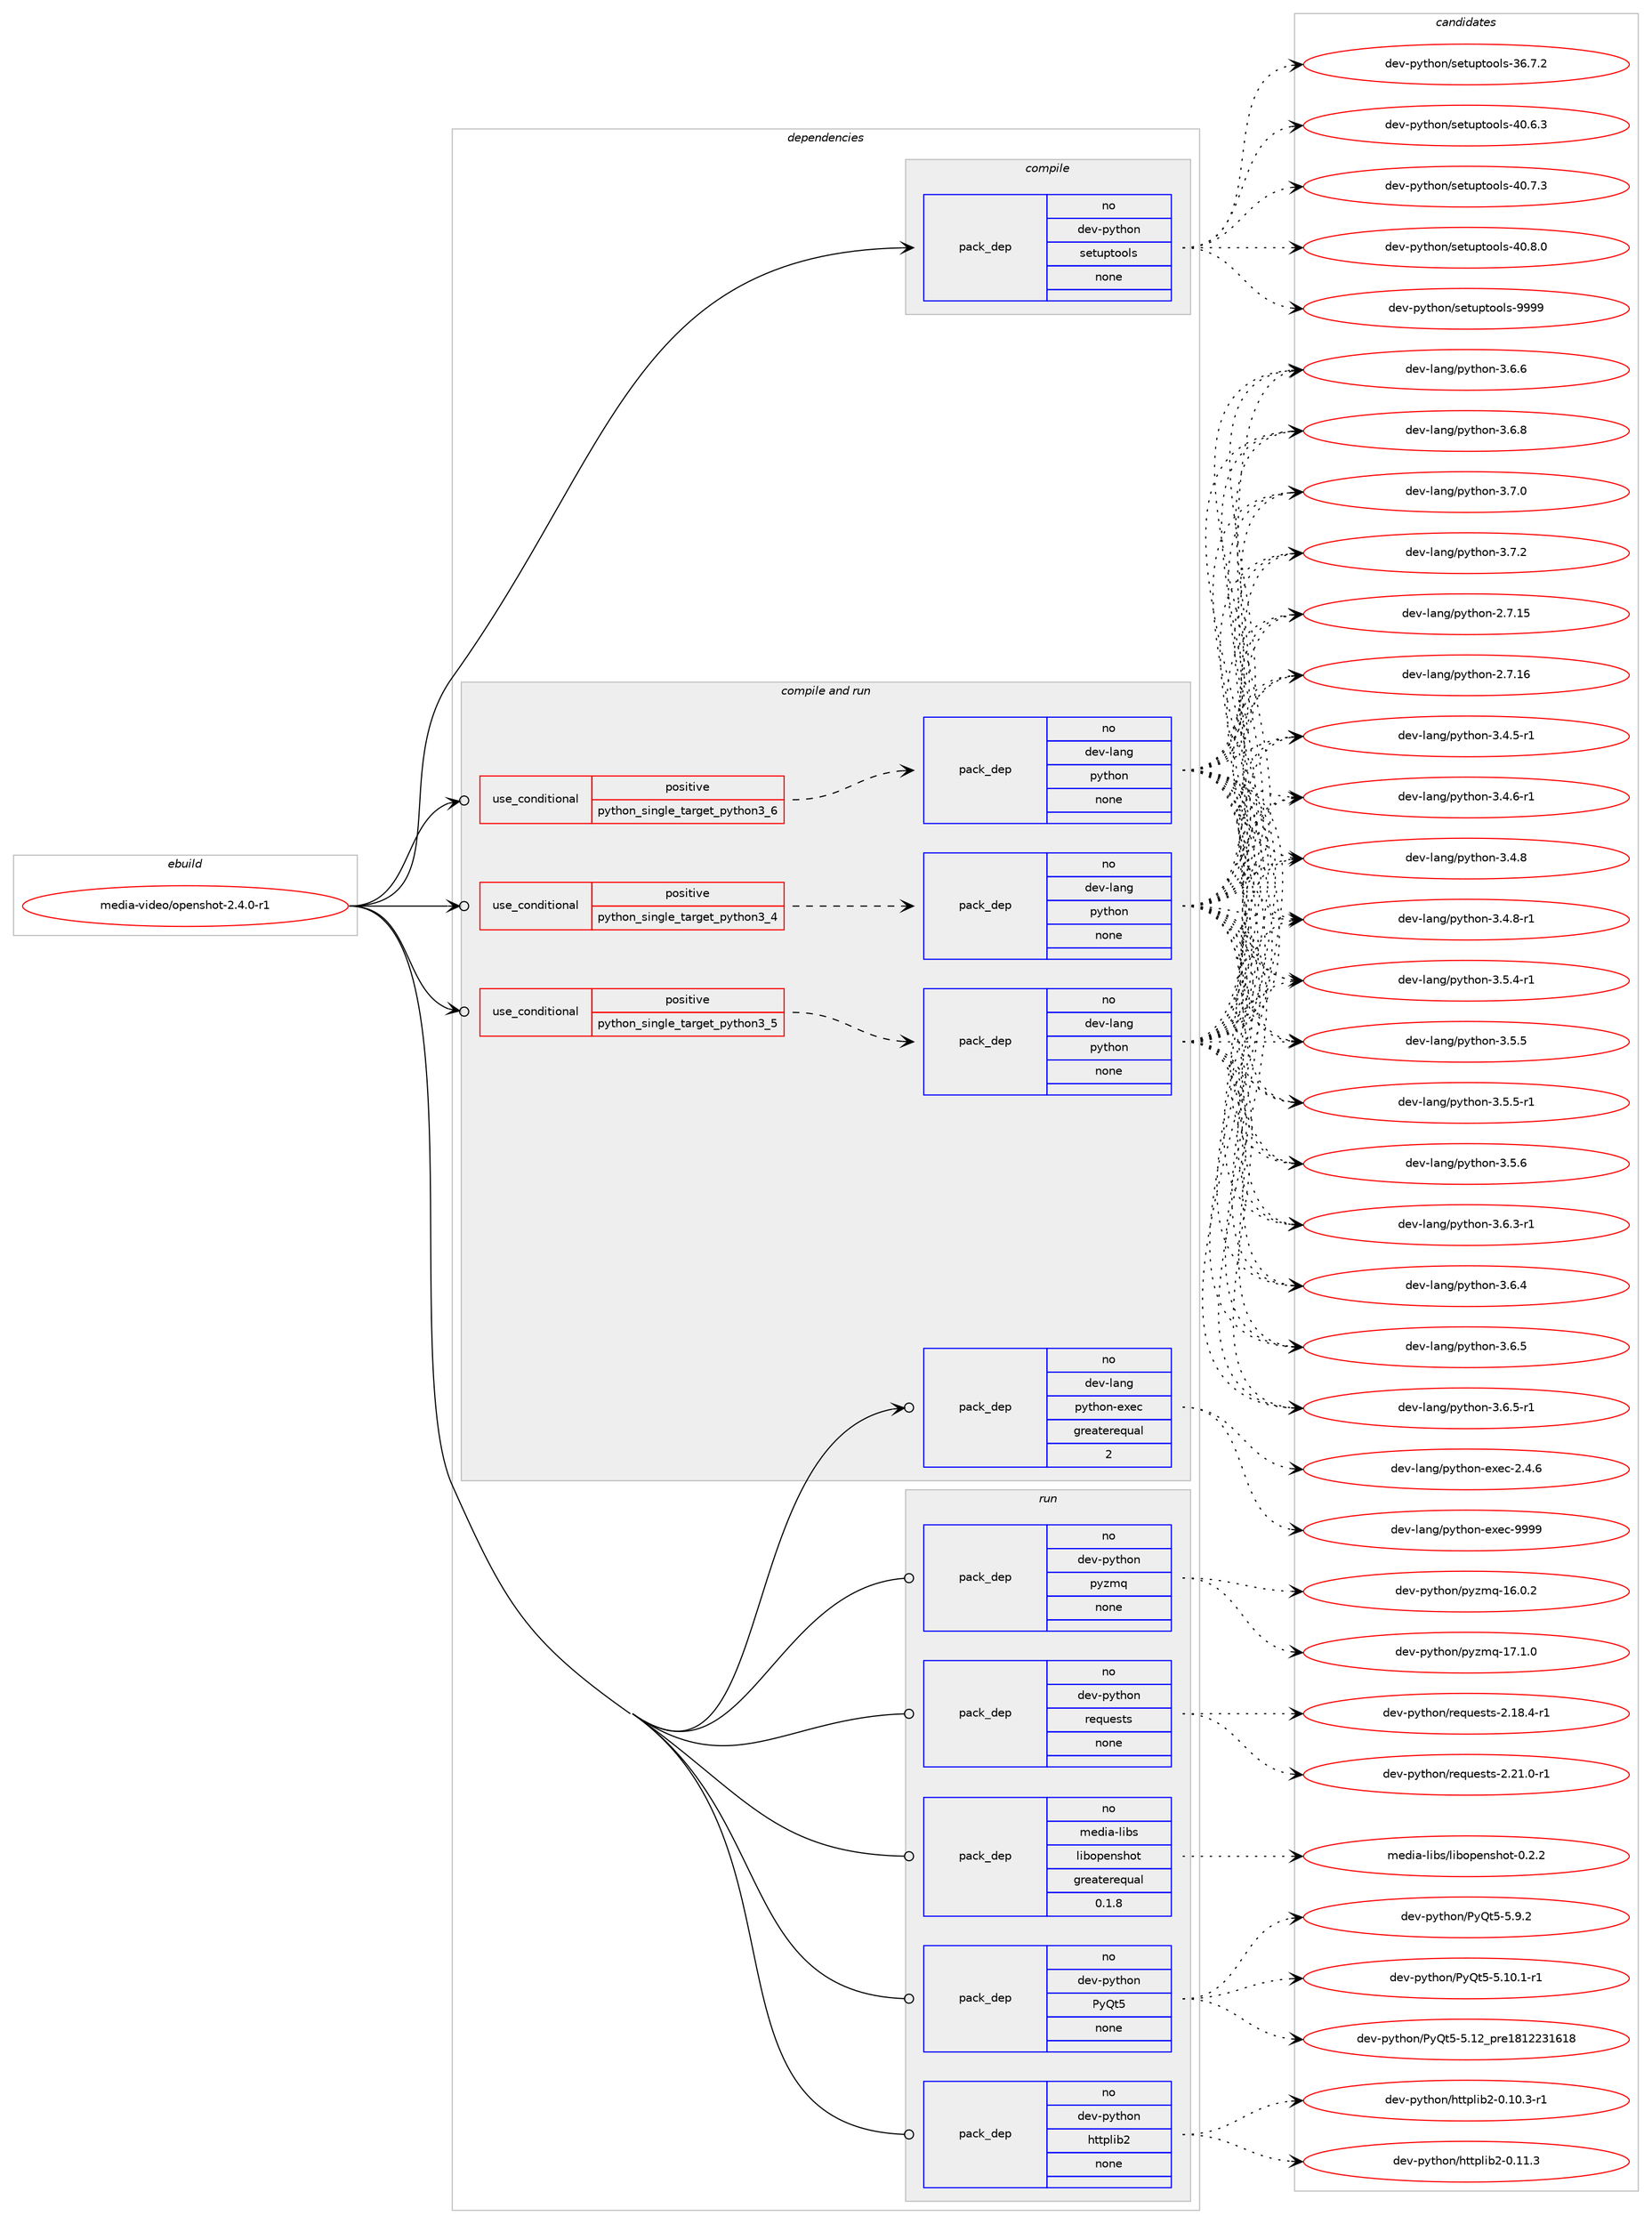 digraph prolog {

# *************
# Graph options
# *************

newrank=true;
concentrate=true;
compound=true;
graph [rankdir=LR,fontname=Helvetica,fontsize=10,ranksep=1.5];#, ranksep=2.5, nodesep=0.2];
edge  [arrowhead=vee];
node  [fontname=Helvetica,fontsize=10];

# **********
# The ebuild
# **********

subgraph cluster_leftcol {
color=gray;
rank=same;
label=<<i>ebuild</i>>;
id [label="media-video/openshot-2.4.0-r1", color=red, width=4, href="../media-video/openshot-2.4.0-r1.svg"];
}

# ****************
# The dependencies
# ****************

subgraph cluster_midcol {
color=gray;
label=<<i>dependencies</i>>;
subgraph cluster_compile {
fillcolor="#eeeeee";
style=filled;
label=<<i>compile</i>>;
subgraph pack1172235 {
dependency1639624 [label=<<TABLE BORDER="0" CELLBORDER="1" CELLSPACING="0" CELLPADDING="4" WIDTH="220"><TR><TD ROWSPAN="6" CELLPADDING="30">pack_dep</TD></TR><TR><TD WIDTH="110">no</TD></TR><TR><TD>dev-python</TD></TR><TR><TD>setuptools</TD></TR><TR><TD>none</TD></TR><TR><TD></TD></TR></TABLE>>, shape=none, color=blue];
}
id:e -> dependency1639624:w [weight=20,style="solid",arrowhead="vee"];
}
subgraph cluster_compileandrun {
fillcolor="#eeeeee";
style=filled;
label=<<i>compile and run</i>>;
subgraph cond440925 {
dependency1639625 [label=<<TABLE BORDER="0" CELLBORDER="1" CELLSPACING="0" CELLPADDING="4"><TR><TD ROWSPAN="3" CELLPADDING="10">use_conditional</TD></TR><TR><TD>positive</TD></TR><TR><TD>python_single_target_python3_4</TD></TR></TABLE>>, shape=none, color=red];
subgraph pack1172236 {
dependency1639626 [label=<<TABLE BORDER="0" CELLBORDER="1" CELLSPACING="0" CELLPADDING="4" WIDTH="220"><TR><TD ROWSPAN="6" CELLPADDING="30">pack_dep</TD></TR><TR><TD WIDTH="110">no</TD></TR><TR><TD>dev-lang</TD></TR><TR><TD>python</TD></TR><TR><TD>none</TD></TR><TR><TD></TD></TR></TABLE>>, shape=none, color=blue];
}
dependency1639625:e -> dependency1639626:w [weight=20,style="dashed",arrowhead="vee"];
}
id:e -> dependency1639625:w [weight=20,style="solid",arrowhead="odotvee"];
subgraph cond440926 {
dependency1639627 [label=<<TABLE BORDER="0" CELLBORDER="1" CELLSPACING="0" CELLPADDING="4"><TR><TD ROWSPAN="3" CELLPADDING="10">use_conditional</TD></TR><TR><TD>positive</TD></TR><TR><TD>python_single_target_python3_5</TD></TR></TABLE>>, shape=none, color=red];
subgraph pack1172237 {
dependency1639628 [label=<<TABLE BORDER="0" CELLBORDER="1" CELLSPACING="0" CELLPADDING="4" WIDTH="220"><TR><TD ROWSPAN="6" CELLPADDING="30">pack_dep</TD></TR><TR><TD WIDTH="110">no</TD></TR><TR><TD>dev-lang</TD></TR><TR><TD>python</TD></TR><TR><TD>none</TD></TR><TR><TD></TD></TR></TABLE>>, shape=none, color=blue];
}
dependency1639627:e -> dependency1639628:w [weight=20,style="dashed",arrowhead="vee"];
}
id:e -> dependency1639627:w [weight=20,style="solid",arrowhead="odotvee"];
subgraph cond440927 {
dependency1639629 [label=<<TABLE BORDER="0" CELLBORDER="1" CELLSPACING="0" CELLPADDING="4"><TR><TD ROWSPAN="3" CELLPADDING="10">use_conditional</TD></TR><TR><TD>positive</TD></TR><TR><TD>python_single_target_python3_6</TD></TR></TABLE>>, shape=none, color=red];
subgraph pack1172238 {
dependency1639630 [label=<<TABLE BORDER="0" CELLBORDER="1" CELLSPACING="0" CELLPADDING="4" WIDTH="220"><TR><TD ROWSPAN="6" CELLPADDING="30">pack_dep</TD></TR><TR><TD WIDTH="110">no</TD></TR><TR><TD>dev-lang</TD></TR><TR><TD>python</TD></TR><TR><TD>none</TD></TR><TR><TD></TD></TR></TABLE>>, shape=none, color=blue];
}
dependency1639629:e -> dependency1639630:w [weight=20,style="dashed",arrowhead="vee"];
}
id:e -> dependency1639629:w [weight=20,style="solid",arrowhead="odotvee"];
subgraph pack1172239 {
dependency1639631 [label=<<TABLE BORDER="0" CELLBORDER="1" CELLSPACING="0" CELLPADDING="4" WIDTH="220"><TR><TD ROWSPAN="6" CELLPADDING="30">pack_dep</TD></TR><TR><TD WIDTH="110">no</TD></TR><TR><TD>dev-lang</TD></TR><TR><TD>python-exec</TD></TR><TR><TD>greaterequal</TD></TR><TR><TD>2</TD></TR></TABLE>>, shape=none, color=blue];
}
id:e -> dependency1639631:w [weight=20,style="solid",arrowhead="odotvee"];
}
subgraph cluster_run {
fillcolor="#eeeeee";
style=filled;
label=<<i>run</i>>;
subgraph pack1172240 {
dependency1639632 [label=<<TABLE BORDER="0" CELLBORDER="1" CELLSPACING="0" CELLPADDING="4" WIDTH="220"><TR><TD ROWSPAN="6" CELLPADDING="30">pack_dep</TD></TR><TR><TD WIDTH="110">no</TD></TR><TR><TD>dev-python</TD></TR><TR><TD>PyQt5</TD></TR><TR><TD>none</TD></TR><TR><TD></TD></TR></TABLE>>, shape=none, color=blue];
}
id:e -> dependency1639632:w [weight=20,style="solid",arrowhead="odot"];
subgraph pack1172241 {
dependency1639633 [label=<<TABLE BORDER="0" CELLBORDER="1" CELLSPACING="0" CELLPADDING="4" WIDTH="220"><TR><TD ROWSPAN="6" CELLPADDING="30">pack_dep</TD></TR><TR><TD WIDTH="110">no</TD></TR><TR><TD>dev-python</TD></TR><TR><TD>httplib2</TD></TR><TR><TD>none</TD></TR><TR><TD></TD></TR></TABLE>>, shape=none, color=blue];
}
id:e -> dependency1639633:w [weight=20,style="solid",arrowhead="odot"];
subgraph pack1172242 {
dependency1639634 [label=<<TABLE BORDER="0" CELLBORDER="1" CELLSPACING="0" CELLPADDING="4" WIDTH="220"><TR><TD ROWSPAN="6" CELLPADDING="30">pack_dep</TD></TR><TR><TD WIDTH="110">no</TD></TR><TR><TD>dev-python</TD></TR><TR><TD>pyzmq</TD></TR><TR><TD>none</TD></TR><TR><TD></TD></TR></TABLE>>, shape=none, color=blue];
}
id:e -> dependency1639634:w [weight=20,style="solid",arrowhead="odot"];
subgraph pack1172243 {
dependency1639635 [label=<<TABLE BORDER="0" CELLBORDER="1" CELLSPACING="0" CELLPADDING="4" WIDTH="220"><TR><TD ROWSPAN="6" CELLPADDING="30">pack_dep</TD></TR><TR><TD WIDTH="110">no</TD></TR><TR><TD>dev-python</TD></TR><TR><TD>requests</TD></TR><TR><TD>none</TD></TR><TR><TD></TD></TR></TABLE>>, shape=none, color=blue];
}
id:e -> dependency1639635:w [weight=20,style="solid",arrowhead="odot"];
subgraph pack1172244 {
dependency1639636 [label=<<TABLE BORDER="0" CELLBORDER="1" CELLSPACING="0" CELLPADDING="4" WIDTH="220"><TR><TD ROWSPAN="6" CELLPADDING="30">pack_dep</TD></TR><TR><TD WIDTH="110">no</TD></TR><TR><TD>media-libs</TD></TR><TR><TD>libopenshot</TD></TR><TR><TD>greaterequal</TD></TR><TR><TD>0.1.8</TD></TR></TABLE>>, shape=none, color=blue];
}
id:e -> dependency1639636:w [weight=20,style="solid",arrowhead="odot"];
}
}

# **************
# The candidates
# **************

subgraph cluster_choices {
rank=same;
color=gray;
label=<<i>candidates</i>>;

subgraph choice1172235 {
color=black;
nodesep=1;
choice100101118451121211161041111104711510111611711211611111110811545515446554650 [label="dev-python/setuptools-36.7.2", color=red, width=4,href="../dev-python/setuptools-36.7.2.svg"];
choice100101118451121211161041111104711510111611711211611111110811545524846544651 [label="dev-python/setuptools-40.6.3", color=red, width=4,href="../dev-python/setuptools-40.6.3.svg"];
choice100101118451121211161041111104711510111611711211611111110811545524846554651 [label="dev-python/setuptools-40.7.3", color=red, width=4,href="../dev-python/setuptools-40.7.3.svg"];
choice100101118451121211161041111104711510111611711211611111110811545524846564648 [label="dev-python/setuptools-40.8.0", color=red, width=4,href="../dev-python/setuptools-40.8.0.svg"];
choice10010111845112121116104111110471151011161171121161111111081154557575757 [label="dev-python/setuptools-9999", color=red, width=4,href="../dev-python/setuptools-9999.svg"];
dependency1639624:e -> choice100101118451121211161041111104711510111611711211611111110811545515446554650:w [style=dotted,weight="100"];
dependency1639624:e -> choice100101118451121211161041111104711510111611711211611111110811545524846544651:w [style=dotted,weight="100"];
dependency1639624:e -> choice100101118451121211161041111104711510111611711211611111110811545524846554651:w [style=dotted,weight="100"];
dependency1639624:e -> choice100101118451121211161041111104711510111611711211611111110811545524846564648:w [style=dotted,weight="100"];
dependency1639624:e -> choice10010111845112121116104111110471151011161171121161111111081154557575757:w [style=dotted,weight="100"];
}
subgraph choice1172236 {
color=black;
nodesep=1;
choice10010111845108971101034711212111610411111045504655464953 [label="dev-lang/python-2.7.15", color=red, width=4,href="../dev-lang/python-2.7.15.svg"];
choice10010111845108971101034711212111610411111045504655464954 [label="dev-lang/python-2.7.16", color=red, width=4,href="../dev-lang/python-2.7.16.svg"];
choice1001011184510897110103471121211161041111104551465246534511449 [label="dev-lang/python-3.4.5-r1", color=red, width=4,href="../dev-lang/python-3.4.5-r1.svg"];
choice1001011184510897110103471121211161041111104551465246544511449 [label="dev-lang/python-3.4.6-r1", color=red, width=4,href="../dev-lang/python-3.4.6-r1.svg"];
choice100101118451089711010347112121116104111110455146524656 [label="dev-lang/python-3.4.8", color=red, width=4,href="../dev-lang/python-3.4.8.svg"];
choice1001011184510897110103471121211161041111104551465246564511449 [label="dev-lang/python-3.4.8-r1", color=red, width=4,href="../dev-lang/python-3.4.8-r1.svg"];
choice1001011184510897110103471121211161041111104551465346524511449 [label="dev-lang/python-3.5.4-r1", color=red, width=4,href="../dev-lang/python-3.5.4-r1.svg"];
choice100101118451089711010347112121116104111110455146534653 [label="dev-lang/python-3.5.5", color=red, width=4,href="../dev-lang/python-3.5.5.svg"];
choice1001011184510897110103471121211161041111104551465346534511449 [label="dev-lang/python-3.5.5-r1", color=red, width=4,href="../dev-lang/python-3.5.5-r1.svg"];
choice100101118451089711010347112121116104111110455146534654 [label="dev-lang/python-3.5.6", color=red, width=4,href="../dev-lang/python-3.5.6.svg"];
choice1001011184510897110103471121211161041111104551465446514511449 [label="dev-lang/python-3.6.3-r1", color=red, width=4,href="../dev-lang/python-3.6.3-r1.svg"];
choice100101118451089711010347112121116104111110455146544652 [label="dev-lang/python-3.6.4", color=red, width=4,href="../dev-lang/python-3.6.4.svg"];
choice100101118451089711010347112121116104111110455146544653 [label="dev-lang/python-3.6.5", color=red, width=4,href="../dev-lang/python-3.6.5.svg"];
choice1001011184510897110103471121211161041111104551465446534511449 [label="dev-lang/python-3.6.5-r1", color=red, width=4,href="../dev-lang/python-3.6.5-r1.svg"];
choice100101118451089711010347112121116104111110455146544654 [label="dev-lang/python-3.6.6", color=red, width=4,href="../dev-lang/python-3.6.6.svg"];
choice100101118451089711010347112121116104111110455146544656 [label="dev-lang/python-3.6.8", color=red, width=4,href="../dev-lang/python-3.6.8.svg"];
choice100101118451089711010347112121116104111110455146554648 [label="dev-lang/python-3.7.0", color=red, width=4,href="../dev-lang/python-3.7.0.svg"];
choice100101118451089711010347112121116104111110455146554650 [label="dev-lang/python-3.7.2", color=red, width=4,href="../dev-lang/python-3.7.2.svg"];
dependency1639626:e -> choice10010111845108971101034711212111610411111045504655464953:w [style=dotted,weight="100"];
dependency1639626:e -> choice10010111845108971101034711212111610411111045504655464954:w [style=dotted,weight="100"];
dependency1639626:e -> choice1001011184510897110103471121211161041111104551465246534511449:w [style=dotted,weight="100"];
dependency1639626:e -> choice1001011184510897110103471121211161041111104551465246544511449:w [style=dotted,weight="100"];
dependency1639626:e -> choice100101118451089711010347112121116104111110455146524656:w [style=dotted,weight="100"];
dependency1639626:e -> choice1001011184510897110103471121211161041111104551465246564511449:w [style=dotted,weight="100"];
dependency1639626:e -> choice1001011184510897110103471121211161041111104551465346524511449:w [style=dotted,weight="100"];
dependency1639626:e -> choice100101118451089711010347112121116104111110455146534653:w [style=dotted,weight="100"];
dependency1639626:e -> choice1001011184510897110103471121211161041111104551465346534511449:w [style=dotted,weight="100"];
dependency1639626:e -> choice100101118451089711010347112121116104111110455146534654:w [style=dotted,weight="100"];
dependency1639626:e -> choice1001011184510897110103471121211161041111104551465446514511449:w [style=dotted,weight="100"];
dependency1639626:e -> choice100101118451089711010347112121116104111110455146544652:w [style=dotted,weight="100"];
dependency1639626:e -> choice100101118451089711010347112121116104111110455146544653:w [style=dotted,weight="100"];
dependency1639626:e -> choice1001011184510897110103471121211161041111104551465446534511449:w [style=dotted,weight="100"];
dependency1639626:e -> choice100101118451089711010347112121116104111110455146544654:w [style=dotted,weight="100"];
dependency1639626:e -> choice100101118451089711010347112121116104111110455146544656:w [style=dotted,weight="100"];
dependency1639626:e -> choice100101118451089711010347112121116104111110455146554648:w [style=dotted,weight="100"];
dependency1639626:e -> choice100101118451089711010347112121116104111110455146554650:w [style=dotted,weight="100"];
}
subgraph choice1172237 {
color=black;
nodesep=1;
choice10010111845108971101034711212111610411111045504655464953 [label="dev-lang/python-2.7.15", color=red, width=4,href="../dev-lang/python-2.7.15.svg"];
choice10010111845108971101034711212111610411111045504655464954 [label="dev-lang/python-2.7.16", color=red, width=4,href="../dev-lang/python-2.7.16.svg"];
choice1001011184510897110103471121211161041111104551465246534511449 [label="dev-lang/python-3.4.5-r1", color=red, width=4,href="../dev-lang/python-3.4.5-r1.svg"];
choice1001011184510897110103471121211161041111104551465246544511449 [label="dev-lang/python-3.4.6-r1", color=red, width=4,href="../dev-lang/python-3.4.6-r1.svg"];
choice100101118451089711010347112121116104111110455146524656 [label="dev-lang/python-3.4.8", color=red, width=4,href="../dev-lang/python-3.4.8.svg"];
choice1001011184510897110103471121211161041111104551465246564511449 [label="dev-lang/python-3.4.8-r1", color=red, width=4,href="../dev-lang/python-3.4.8-r1.svg"];
choice1001011184510897110103471121211161041111104551465346524511449 [label="dev-lang/python-3.5.4-r1", color=red, width=4,href="../dev-lang/python-3.5.4-r1.svg"];
choice100101118451089711010347112121116104111110455146534653 [label="dev-lang/python-3.5.5", color=red, width=4,href="../dev-lang/python-3.5.5.svg"];
choice1001011184510897110103471121211161041111104551465346534511449 [label="dev-lang/python-3.5.5-r1", color=red, width=4,href="../dev-lang/python-3.5.5-r1.svg"];
choice100101118451089711010347112121116104111110455146534654 [label="dev-lang/python-3.5.6", color=red, width=4,href="../dev-lang/python-3.5.6.svg"];
choice1001011184510897110103471121211161041111104551465446514511449 [label="dev-lang/python-3.6.3-r1", color=red, width=4,href="../dev-lang/python-3.6.3-r1.svg"];
choice100101118451089711010347112121116104111110455146544652 [label="dev-lang/python-3.6.4", color=red, width=4,href="../dev-lang/python-3.6.4.svg"];
choice100101118451089711010347112121116104111110455146544653 [label="dev-lang/python-3.6.5", color=red, width=4,href="../dev-lang/python-3.6.5.svg"];
choice1001011184510897110103471121211161041111104551465446534511449 [label="dev-lang/python-3.6.5-r1", color=red, width=4,href="../dev-lang/python-3.6.5-r1.svg"];
choice100101118451089711010347112121116104111110455146544654 [label="dev-lang/python-3.6.6", color=red, width=4,href="../dev-lang/python-3.6.6.svg"];
choice100101118451089711010347112121116104111110455146544656 [label="dev-lang/python-3.6.8", color=red, width=4,href="../dev-lang/python-3.6.8.svg"];
choice100101118451089711010347112121116104111110455146554648 [label="dev-lang/python-3.7.0", color=red, width=4,href="../dev-lang/python-3.7.0.svg"];
choice100101118451089711010347112121116104111110455146554650 [label="dev-lang/python-3.7.2", color=red, width=4,href="../dev-lang/python-3.7.2.svg"];
dependency1639628:e -> choice10010111845108971101034711212111610411111045504655464953:w [style=dotted,weight="100"];
dependency1639628:e -> choice10010111845108971101034711212111610411111045504655464954:w [style=dotted,weight="100"];
dependency1639628:e -> choice1001011184510897110103471121211161041111104551465246534511449:w [style=dotted,weight="100"];
dependency1639628:e -> choice1001011184510897110103471121211161041111104551465246544511449:w [style=dotted,weight="100"];
dependency1639628:e -> choice100101118451089711010347112121116104111110455146524656:w [style=dotted,weight="100"];
dependency1639628:e -> choice1001011184510897110103471121211161041111104551465246564511449:w [style=dotted,weight="100"];
dependency1639628:e -> choice1001011184510897110103471121211161041111104551465346524511449:w [style=dotted,weight="100"];
dependency1639628:e -> choice100101118451089711010347112121116104111110455146534653:w [style=dotted,weight="100"];
dependency1639628:e -> choice1001011184510897110103471121211161041111104551465346534511449:w [style=dotted,weight="100"];
dependency1639628:e -> choice100101118451089711010347112121116104111110455146534654:w [style=dotted,weight="100"];
dependency1639628:e -> choice1001011184510897110103471121211161041111104551465446514511449:w [style=dotted,weight="100"];
dependency1639628:e -> choice100101118451089711010347112121116104111110455146544652:w [style=dotted,weight="100"];
dependency1639628:e -> choice100101118451089711010347112121116104111110455146544653:w [style=dotted,weight="100"];
dependency1639628:e -> choice1001011184510897110103471121211161041111104551465446534511449:w [style=dotted,weight="100"];
dependency1639628:e -> choice100101118451089711010347112121116104111110455146544654:w [style=dotted,weight="100"];
dependency1639628:e -> choice100101118451089711010347112121116104111110455146544656:w [style=dotted,weight="100"];
dependency1639628:e -> choice100101118451089711010347112121116104111110455146554648:w [style=dotted,weight="100"];
dependency1639628:e -> choice100101118451089711010347112121116104111110455146554650:w [style=dotted,weight="100"];
}
subgraph choice1172238 {
color=black;
nodesep=1;
choice10010111845108971101034711212111610411111045504655464953 [label="dev-lang/python-2.7.15", color=red, width=4,href="../dev-lang/python-2.7.15.svg"];
choice10010111845108971101034711212111610411111045504655464954 [label="dev-lang/python-2.7.16", color=red, width=4,href="../dev-lang/python-2.7.16.svg"];
choice1001011184510897110103471121211161041111104551465246534511449 [label="dev-lang/python-3.4.5-r1", color=red, width=4,href="../dev-lang/python-3.4.5-r1.svg"];
choice1001011184510897110103471121211161041111104551465246544511449 [label="dev-lang/python-3.4.6-r1", color=red, width=4,href="../dev-lang/python-3.4.6-r1.svg"];
choice100101118451089711010347112121116104111110455146524656 [label="dev-lang/python-3.4.8", color=red, width=4,href="../dev-lang/python-3.4.8.svg"];
choice1001011184510897110103471121211161041111104551465246564511449 [label="dev-lang/python-3.4.8-r1", color=red, width=4,href="../dev-lang/python-3.4.8-r1.svg"];
choice1001011184510897110103471121211161041111104551465346524511449 [label="dev-lang/python-3.5.4-r1", color=red, width=4,href="../dev-lang/python-3.5.4-r1.svg"];
choice100101118451089711010347112121116104111110455146534653 [label="dev-lang/python-3.5.5", color=red, width=4,href="../dev-lang/python-3.5.5.svg"];
choice1001011184510897110103471121211161041111104551465346534511449 [label="dev-lang/python-3.5.5-r1", color=red, width=4,href="../dev-lang/python-3.5.5-r1.svg"];
choice100101118451089711010347112121116104111110455146534654 [label="dev-lang/python-3.5.6", color=red, width=4,href="../dev-lang/python-3.5.6.svg"];
choice1001011184510897110103471121211161041111104551465446514511449 [label="dev-lang/python-3.6.3-r1", color=red, width=4,href="../dev-lang/python-3.6.3-r1.svg"];
choice100101118451089711010347112121116104111110455146544652 [label="dev-lang/python-3.6.4", color=red, width=4,href="../dev-lang/python-3.6.4.svg"];
choice100101118451089711010347112121116104111110455146544653 [label="dev-lang/python-3.6.5", color=red, width=4,href="../dev-lang/python-3.6.5.svg"];
choice1001011184510897110103471121211161041111104551465446534511449 [label="dev-lang/python-3.6.5-r1", color=red, width=4,href="../dev-lang/python-3.6.5-r1.svg"];
choice100101118451089711010347112121116104111110455146544654 [label="dev-lang/python-3.6.6", color=red, width=4,href="../dev-lang/python-3.6.6.svg"];
choice100101118451089711010347112121116104111110455146544656 [label="dev-lang/python-3.6.8", color=red, width=4,href="../dev-lang/python-3.6.8.svg"];
choice100101118451089711010347112121116104111110455146554648 [label="dev-lang/python-3.7.0", color=red, width=4,href="../dev-lang/python-3.7.0.svg"];
choice100101118451089711010347112121116104111110455146554650 [label="dev-lang/python-3.7.2", color=red, width=4,href="../dev-lang/python-3.7.2.svg"];
dependency1639630:e -> choice10010111845108971101034711212111610411111045504655464953:w [style=dotted,weight="100"];
dependency1639630:e -> choice10010111845108971101034711212111610411111045504655464954:w [style=dotted,weight="100"];
dependency1639630:e -> choice1001011184510897110103471121211161041111104551465246534511449:w [style=dotted,weight="100"];
dependency1639630:e -> choice1001011184510897110103471121211161041111104551465246544511449:w [style=dotted,weight="100"];
dependency1639630:e -> choice100101118451089711010347112121116104111110455146524656:w [style=dotted,weight="100"];
dependency1639630:e -> choice1001011184510897110103471121211161041111104551465246564511449:w [style=dotted,weight="100"];
dependency1639630:e -> choice1001011184510897110103471121211161041111104551465346524511449:w [style=dotted,weight="100"];
dependency1639630:e -> choice100101118451089711010347112121116104111110455146534653:w [style=dotted,weight="100"];
dependency1639630:e -> choice1001011184510897110103471121211161041111104551465346534511449:w [style=dotted,weight="100"];
dependency1639630:e -> choice100101118451089711010347112121116104111110455146534654:w [style=dotted,weight="100"];
dependency1639630:e -> choice1001011184510897110103471121211161041111104551465446514511449:w [style=dotted,weight="100"];
dependency1639630:e -> choice100101118451089711010347112121116104111110455146544652:w [style=dotted,weight="100"];
dependency1639630:e -> choice100101118451089711010347112121116104111110455146544653:w [style=dotted,weight="100"];
dependency1639630:e -> choice1001011184510897110103471121211161041111104551465446534511449:w [style=dotted,weight="100"];
dependency1639630:e -> choice100101118451089711010347112121116104111110455146544654:w [style=dotted,weight="100"];
dependency1639630:e -> choice100101118451089711010347112121116104111110455146544656:w [style=dotted,weight="100"];
dependency1639630:e -> choice100101118451089711010347112121116104111110455146554648:w [style=dotted,weight="100"];
dependency1639630:e -> choice100101118451089711010347112121116104111110455146554650:w [style=dotted,weight="100"];
}
subgraph choice1172239 {
color=black;
nodesep=1;
choice1001011184510897110103471121211161041111104510112010199455046524654 [label="dev-lang/python-exec-2.4.6", color=red, width=4,href="../dev-lang/python-exec-2.4.6.svg"];
choice10010111845108971101034711212111610411111045101120101994557575757 [label="dev-lang/python-exec-9999", color=red, width=4,href="../dev-lang/python-exec-9999.svg"];
dependency1639631:e -> choice1001011184510897110103471121211161041111104510112010199455046524654:w [style=dotted,weight="100"];
dependency1639631:e -> choice10010111845108971101034711212111610411111045101120101994557575757:w [style=dotted,weight="100"];
}
subgraph choice1172240 {
color=black;
nodesep=1;
choice1001011184511212111610411111047801218111653455346494846494511449 [label="dev-python/PyQt5-5.10.1-r1", color=red, width=4,href="../dev-python/PyQt5-5.10.1-r1.svg"];
choice100101118451121211161041111104780121811165345534649509511211410149564950505149544956 [label="dev-python/PyQt5-5.12_pre1812231618", color=red, width=4,href="../dev-python/PyQt5-5.12_pre1812231618.svg"];
choice1001011184511212111610411111047801218111653455346574650 [label="dev-python/PyQt5-5.9.2", color=red, width=4,href="../dev-python/PyQt5-5.9.2.svg"];
dependency1639632:e -> choice1001011184511212111610411111047801218111653455346494846494511449:w [style=dotted,weight="100"];
dependency1639632:e -> choice100101118451121211161041111104780121811165345534649509511211410149564950505149544956:w [style=dotted,weight="100"];
dependency1639632:e -> choice1001011184511212111610411111047801218111653455346574650:w [style=dotted,weight="100"];
}
subgraph choice1172241 {
color=black;
nodesep=1;
choice10010111845112121116104111110471041161161121081059850454846494846514511449 [label="dev-python/httplib2-0.10.3-r1", color=red, width=4,href="../dev-python/httplib2-0.10.3-r1.svg"];
choice1001011184511212111610411111047104116116112108105985045484649494651 [label="dev-python/httplib2-0.11.3", color=red, width=4,href="../dev-python/httplib2-0.11.3.svg"];
dependency1639633:e -> choice10010111845112121116104111110471041161161121081059850454846494846514511449:w [style=dotted,weight="100"];
dependency1639633:e -> choice1001011184511212111610411111047104116116112108105985045484649494651:w [style=dotted,weight="100"];
}
subgraph choice1172242 {
color=black;
nodesep=1;
choice100101118451121211161041111104711212112210911345495446484650 [label="dev-python/pyzmq-16.0.2", color=red, width=4,href="../dev-python/pyzmq-16.0.2.svg"];
choice100101118451121211161041111104711212112210911345495546494648 [label="dev-python/pyzmq-17.1.0", color=red, width=4,href="../dev-python/pyzmq-17.1.0.svg"];
dependency1639634:e -> choice100101118451121211161041111104711212112210911345495446484650:w [style=dotted,weight="100"];
dependency1639634:e -> choice100101118451121211161041111104711212112210911345495546494648:w [style=dotted,weight="100"];
}
subgraph choice1172243 {
color=black;
nodesep=1;
choice1001011184511212111610411111047114101113117101115116115455046495646524511449 [label="dev-python/requests-2.18.4-r1", color=red, width=4,href="../dev-python/requests-2.18.4-r1.svg"];
choice1001011184511212111610411111047114101113117101115116115455046504946484511449 [label="dev-python/requests-2.21.0-r1", color=red, width=4,href="../dev-python/requests-2.21.0-r1.svg"];
dependency1639635:e -> choice1001011184511212111610411111047114101113117101115116115455046495646524511449:w [style=dotted,weight="100"];
dependency1639635:e -> choice1001011184511212111610411111047114101113117101115116115455046504946484511449:w [style=dotted,weight="100"];
}
subgraph choice1172244 {
color=black;
nodesep=1;
choice1091011001059745108105981154710810598111112101110115104111116454846504650 [label="media-libs/libopenshot-0.2.2", color=red, width=4,href="../media-libs/libopenshot-0.2.2.svg"];
dependency1639636:e -> choice1091011001059745108105981154710810598111112101110115104111116454846504650:w [style=dotted,weight="100"];
}
}

}
